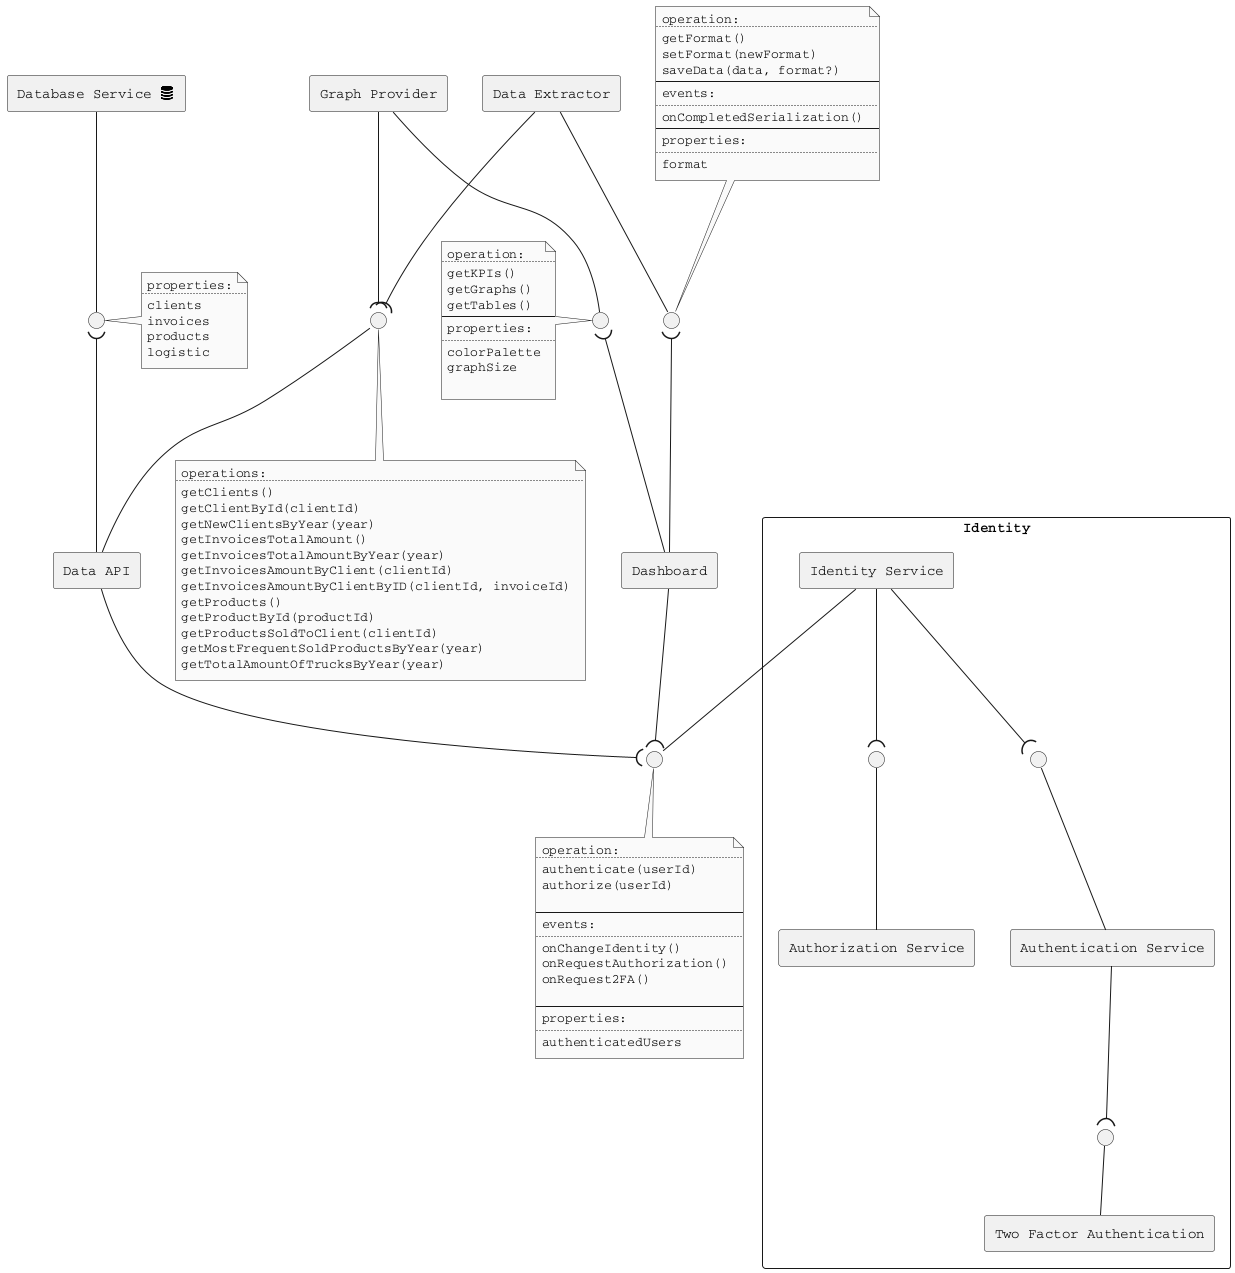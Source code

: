 @startuml
skinparam componentStyle rectangle

!include <tupadr3/font-awesome/database>

interface " " as CDBI
interface " " as APII
' interface " " as DSI
interface " " as DEI
interface " " as GPI
interface " " as ISI

component [Database Service <$database{scale=0.33}>] as CDB 
component [Data API] as API
component [Dashboard] as DS
component [Graph Provider] as GP
component [Data Extractor] as DE

component Identity {
   interface " " as AUTH_2FAI
   interface " " as AUTHORI
   interface " " as AUTHENTI
   component [Identity Service] as IS
   component [Authorization Service] as AUTHOR
   component [Authentication Service] as AUTHENT
   component [Two Factor Authentication] as 2FA
   IS -- ISI
   IS --( AUTHORI
   IS --( AUTHENTI
   AUTHORI -- AUTHOR
   AUTHENTI -- AUTHENT
   AUTHENT --( AUTH_2FAI
   AUTH_2FAI -- 2FA 
}

' Stateful
CDB -- CDBI 
CDBI )-- API

' API 
GP --( APII
DE --( APII
APII -- API

' Graph and data services
DE -- DEI
GP -- GPI
DEI )-- DS
GPI )-- DS

' Identity
API --( ISI
DS --( ISI

' Notes on single nodes
note top of DEI
operation:
..
getFormat()
setFormat(newFormat)
saveData(data, format?)
--
events:
..
onCompletedSerialization()
--
properties:
..
format
end note

note left of GPI
operation:
..
getKPIs()
getGraphs()
getTables()
--
properties:
..
colorPalette
graphSize

end note

note right of CDBI
properties:
..
clients
invoices
products
logistic
end note

note bottom of APII
operations:
..
getClients()
getClientById(clientId)
getNewClientsByYear(year)
getInvoicesTotalAmount()
getInvoicesTotalAmountByYear(year)
getInvoicesAmountByClient(clientId)
getInvoicesAmountByClientByID(clientId, invoiceId)
getProducts()
getProductById(productId)
getProductsSoldToClient(clientId)
getMostFrequentSoldProductsByYear(year)
getTotalAmountOfTrucksByYear(year)
end note

note bottom of ISI
operation:
..
authenticate(userId)
authorize(userId)

--
events:
..
onChangeIdentity()
onRequestAuthorization()
onRequest2FA()

--
properties:
..
authenticatedUsers
end note

skinparam monochrome true
skinparam shadowing false
skinparam defaultFontName Courier
@enduml